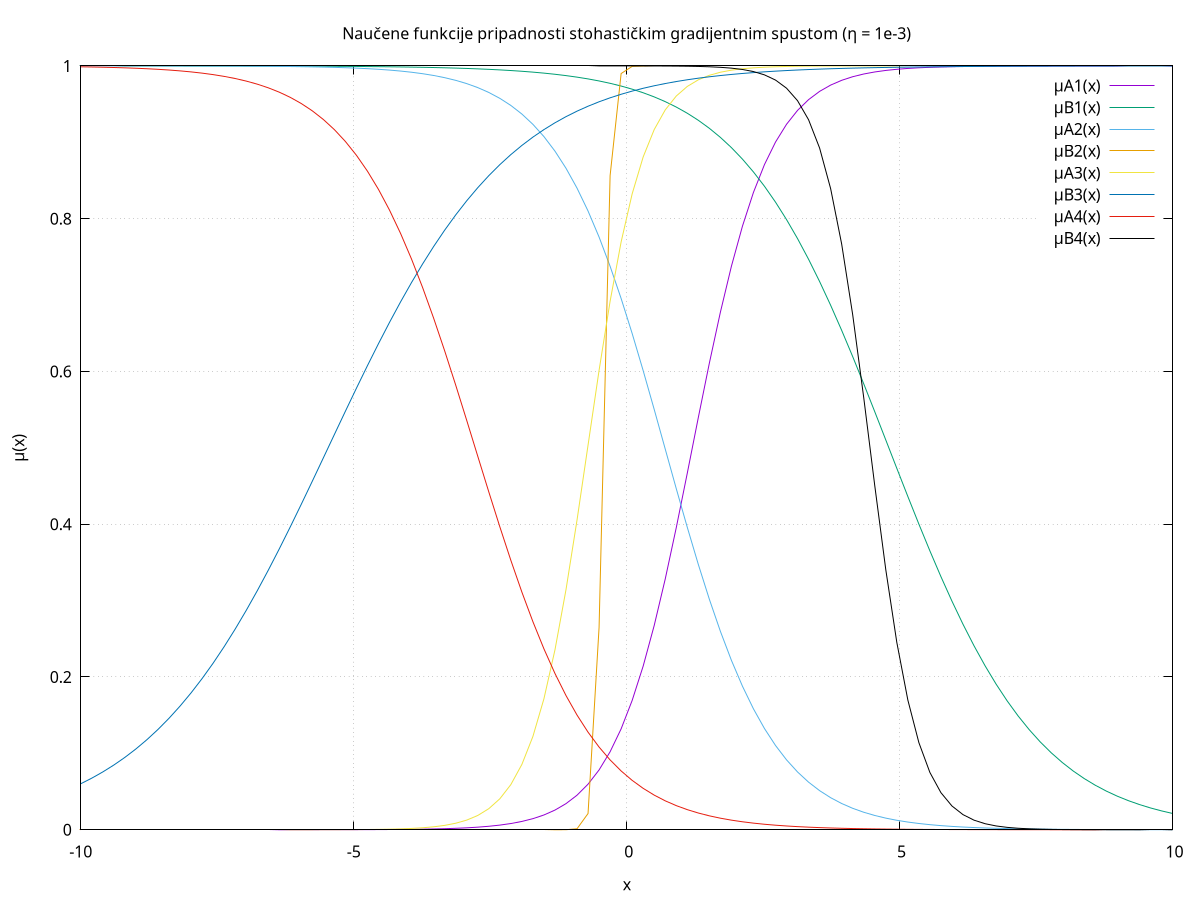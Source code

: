 set grid
set title "Naučene funkcije pripadnosti stohastičkim gradijentnim spustom (η = 1e-3)"
set xlabel "x"
set ylabel "μ(x)"
set terminal png size 1366,768
set output "task_05b.png"
plot 1/(1+exp(-1.44342*(x-1.203))) title "μA1(x)", \
     1/(1+exp(0.735661*(x-4.8034))) title "μB1(x)", \
     1/(1+exp(1.02994*(x-0.700765))) title "μA2(x)", \
     1/(1+exp(-13.8906*(x+0.431555))) title "μB2(x)", \
     1/(1+exp(-1.96622*(x+0.71428))) title "μA3(x)", \
     1/(1+exp(-0.606202*(x+5.46956))) title "μB3(x)", \
     1/(1+exp(0.928933*(x+2.77493))) title "μA4(x)", \
     1/(1+exp(2.29043*(x-4.45882))) title "μB4(x)"
